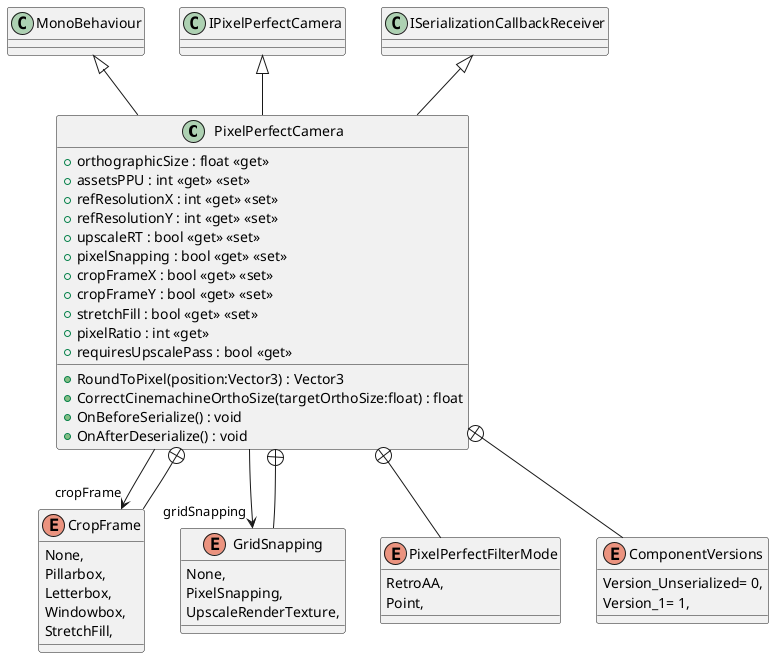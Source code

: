 @startuml
class PixelPerfectCamera {
    + orthographicSize : float <<get>>
    + assetsPPU : int <<get>> <<set>>
    + refResolutionX : int <<get>> <<set>>
    + refResolutionY : int <<get>> <<set>>
    + upscaleRT : bool <<get>> <<set>>
    + pixelSnapping : bool <<get>> <<set>>
    + cropFrameX : bool <<get>> <<set>>
    + cropFrameY : bool <<get>> <<set>>
    + stretchFill : bool <<get>> <<set>>
    + pixelRatio : int <<get>>
    + requiresUpscalePass : bool <<get>>
    + RoundToPixel(position:Vector3) : Vector3
    + CorrectCinemachineOrthoSize(targetOrthoSize:float) : float
    + OnBeforeSerialize() : void
    + OnAfterDeserialize() : void
}
enum CropFrame {
    None,
    Pillarbox,
    Letterbox,
    Windowbox,
    StretchFill,
}
enum GridSnapping {
    None,
    PixelSnapping,
    UpscaleRenderTexture,
}
enum PixelPerfectFilterMode {
    RetroAA,
    Point,
}
enum ComponentVersions {
    Version_Unserialized= 0,
    Version_1= 1,
}
MonoBehaviour <|-- PixelPerfectCamera
IPixelPerfectCamera <|-- PixelPerfectCamera
ISerializationCallbackReceiver <|-- PixelPerfectCamera
PixelPerfectCamera --> "cropFrame" CropFrame
PixelPerfectCamera --> "gridSnapping" GridSnapping
PixelPerfectCamera +-- CropFrame
PixelPerfectCamera +-- GridSnapping
PixelPerfectCamera +-- PixelPerfectFilterMode
PixelPerfectCamera +-- ComponentVersions
@enduml
